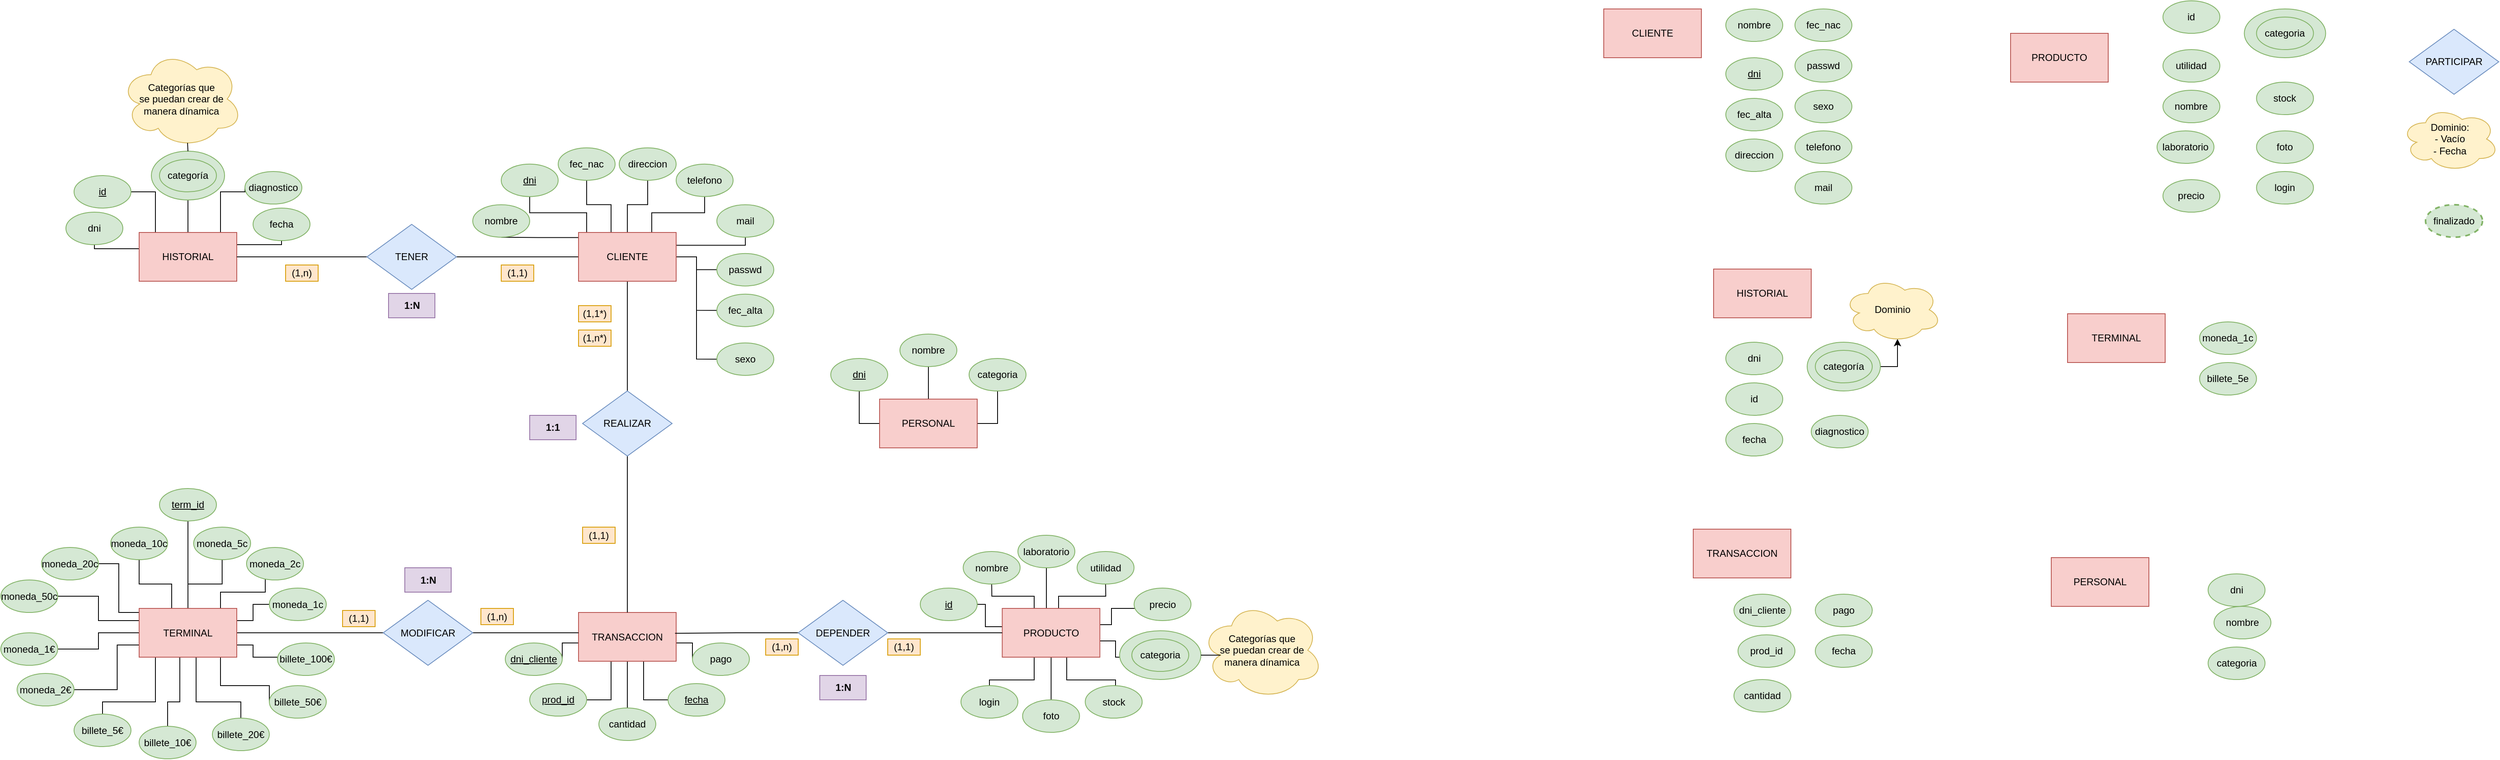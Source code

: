 <mxfile version="16.5.1" type="device"><diagram id="_nmfS0YLP6iodQvluYRf" name="Page-1"><mxGraphModel dx="2275" dy="924" grid="1" gridSize="10" guides="1" tooltips="1" connect="1" arrows="1" fold="1" page="1" pageScale="1" pageWidth="850" pageHeight="1100" math="0" shadow="0"><root><mxCell id="0"/><mxCell id="1" parent="0"/><mxCell id="LcoxHUxyNn0n7mD9Lc0X-57" value="PARTICIPAR" style="rhombus;whiteSpace=wrap;html=1;align=center;fillColor=#dae8fc;strokeColor=#6c8ebf;" parent="1" vertex="1"><mxGeometry x="2700" y="75" width="110" height="80" as="geometry"/></mxCell><mxCell id="LcoxHUxyNn0n7mD9Lc0X-87" value="categoria" style="ellipse;whiteSpace=wrap;html=1;strokeColor=#82b366;fillColor=#d5e8d4;strokeWidth=1;" parent="1" vertex="1"><mxGeometry x="2452.75" y="835" width="70" height="40" as="geometry"/></mxCell><mxCell id="LcoxHUxyNn0n7mD9Lc0X-89" value="Dominio:&lt;br&gt;- Vacío&lt;br&gt;- Fecha" style="ellipse;shape=cloud;whiteSpace=wrap;html=1;strokeWidth=1;align=center;fillColor=#fff2cc;strokeColor=#d6b656;" parent="1" vertex="1"><mxGeometry x="2690" y="170" width="120" height="80" as="geometry"/></mxCell><mxCell id="LcoxHUxyNn0n7mD9Lc0X-118" value="(1,1)" style="text;html=1;strokeColor=#d79b00;fillColor=#ffe6cc;align=center;verticalAlign=middle;whiteSpace=wrap;rounded=0;" parent="1" vertex="1"><mxGeometry x="355" y="365" width="40" height="20" as="geometry"/></mxCell><mxCell id="LcoxHUxyNn0n7mD9Lc0X-122" value="&lt;b&gt;1:1&lt;/b&gt;" style="text;html=1;strokeColor=#9673a6;fillColor=#e1d5e7;align=center;verticalAlign=middle;whiteSpace=wrap;rounded=0;" parent="1" vertex="1"><mxGeometry x="390" y="550" width="57" height="30" as="geometry"/></mxCell><mxCell id="uBHA6l6KFo6LDY_HFyXI-1" value="PERSONAL" style="rounded=0;whiteSpace=wrap;html=1;strokeColor=#b85450;fillColor=#f8cecc;" parent="1" vertex="1"><mxGeometry x="2260" y="725" width="120" height="60" as="geometry"/></mxCell><mxCell id="uBHA6l6KFo6LDY_HFyXI-2" value="finalizado" style="ellipse;whiteSpace=wrap;html=1;strokeColor=#82b366;fillColor=#d5e8d4;dashed=1;strokeWidth=2;" parent="1" vertex="1"><mxGeometry x="2720" y="290.82" width="70" height="40" as="geometry"/></mxCell><mxCell id="uBHA6l6KFo6LDY_HFyXI-3" value="PRODUCTO" style="rounded=0;whiteSpace=wrap;html=1;strokeColor=#b85450;fillColor=#f8cecc;" parent="1" vertex="1"><mxGeometry x="2210" y="80" width="120" height="60" as="geometry"/></mxCell><mxCell id="uBHA6l6KFo6LDY_HFyXI-4" value="HISTORIAL" style="rounded=0;whiteSpace=wrap;html=1;strokeColor=#b85450;fillColor=#f8cecc;" parent="1" vertex="1"><mxGeometry x="1845" y="370" width="120" height="60" as="geometry"/></mxCell><mxCell id="uBHA6l6KFo6LDY_HFyXI-5" value="CLIENTE" style="rounded=0;whiteSpace=wrap;html=1;strokeColor=#b85450;fillColor=#f8cecc;" parent="1" vertex="1"><mxGeometry x="1710" y="50" width="120" height="60" as="geometry"/></mxCell><mxCell id="uBHA6l6KFo6LDY_HFyXI-6" value="TERMINAL" style="rounded=0;whiteSpace=wrap;html=1;strokeColor=#b85450;fillColor=#f8cecc;" parent="1" vertex="1"><mxGeometry x="2280" y="425" width="120" height="60" as="geometry"/></mxCell><mxCell id="uBHA6l6KFo6LDY_HFyXI-7" value="TRANSACCION" style="rounded=0;whiteSpace=wrap;html=1;strokeColor=#b85450;fillColor=#f8cecc;" parent="1" vertex="1"><mxGeometry x="1820" y="690" width="120" height="60" as="geometry"/></mxCell><mxCell id="uBHA6l6KFo6LDY_HFyXI-8" value="nombre" style="ellipse;whiteSpace=wrap;html=1;strokeColor=#82b366;fillColor=#d5e8d4;strokeWidth=1;" parent="1" vertex="1"><mxGeometry x="1860" y="50" width="70" height="40" as="geometry"/></mxCell><mxCell id="uBHA6l6KFo6LDY_HFyXI-9" value="&lt;u&gt;dni&lt;/u&gt;" style="ellipse;whiteSpace=wrap;html=1;strokeColor=#82b366;fillColor=#d5e8d4;strokeWidth=1;" parent="1" vertex="1"><mxGeometry x="1860" y="110" width="70" height="40" as="geometry"/></mxCell><mxCell id="uBHA6l6KFo6LDY_HFyXI-10" value="fec_alta" style="ellipse;whiteSpace=wrap;html=1;strokeColor=#82b366;fillColor=#d5e8d4;strokeWidth=1;" parent="1" vertex="1"><mxGeometry x="1860" y="160" width="70" height="40" as="geometry"/></mxCell><mxCell id="uBHA6l6KFo6LDY_HFyXI-11" value="direccion" style="ellipse;whiteSpace=wrap;html=1;strokeColor=#82b366;fillColor=#d5e8d4;strokeWidth=1;" parent="1" vertex="1"><mxGeometry x="1860" y="210" width="70" height="40" as="geometry"/></mxCell><mxCell id="uBHA6l6KFo6LDY_HFyXI-12" value="fec_nac" style="ellipse;whiteSpace=wrap;html=1;strokeColor=#82b366;fillColor=#d5e8d4;strokeWidth=1;" parent="1" vertex="1"><mxGeometry x="1945" y="50" width="70" height="40" as="geometry"/></mxCell><mxCell id="uBHA6l6KFo6LDY_HFyXI-13" value="passwd" style="ellipse;whiteSpace=wrap;html=1;strokeColor=#82b366;fillColor=#d5e8d4;strokeWidth=1;" parent="1" vertex="1"><mxGeometry x="1945" y="100" width="70" height="40" as="geometry"/></mxCell><mxCell id="uBHA6l6KFo6LDY_HFyXI-14" value="sexo" style="ellipse;whiteSpace=wrap;html=1;strokeColor=#82b366;fillColor=#d5e8d4;strokeWidth=1;" parent="1" vertex="1"><mxGeometry x="1945" y="150" width="70" height="40" as="geometry"/></mxCell><mxCell id="uBHA6l6KFo6LDY_HFyXI-15" value="telefono" style="ellipse;whiteSpace=wrap;html=1;strokeColor=#82b366;fillColor=#d5e8d4;strokeWidth=1;" parent="1" vertex="1"><mxGeometry x="1945" y="200" width="70" height="40" as="geometry"/></mxCell><mxCell id="uBHA6l6KFo6LDY_HFyXI-16" value="mail" style="ellipse;whiteSpace=wrap;html=1;strokeColor=#82b366;fillColor=#d5e8d4;strokeWidth=1;" parent="1" vertex="1"><mxGeometry x="1945" y="250" width="70" height="40" as="geometry"/></mxCell><mxCell id="uBHA6l6KFo6LDY_HFyXI-17" value="id" style="ellipse;whiteSpace=wrap;html=1;strokeColor=#82b366;fillColor=#d5e8d4;strokeWidth=1;" parent="1" vertex="1"><mxGeometry x="1860" y="510" width="70" height="40" as="geometry"/></mxCell><mxCell id="uBHA6l6KFo6LDY_HFyXI-18" value="fecha" style="ellipse;whiteSpace=wrap;html=1;strokeColor=#82b366;fillColor=#d5e8d4;strokeWidth=1;" parent="1" vertex="1"><mxGeometry x="1860" y="560" width="70" height="40" as="geometry"/></mxCell><mxCell id="uBHA6l6KFo6LDY_HFyXI-19" value="dni" style="ellipse;whiteSpace=wrap;html=1;strokeColor=#82b366;fillColor=#d5e8d4;strokeWidth=1;" parent="1" vertex="1"><mxGeometry x="1860" y="460" width="70" height="40" as="geometry"/></mxCell><mxCell id="uBHA6l6KFo6LDY_HFyXI-22" style="edgeStyle=orthogonalEdgeStyle;rounded=0;orthogonalLoop=1;jettySize=auto;html=1;exitX=1;exitY=0.5;exitDx=0;exitDy=0;entryX=0.55;entryY=0.95;entryDx=0;entryDy=0;entryPerimeter=0;" parent="1" source="uBHA6l6KFo6LDY_HFyXI-20" target="uBHA6l6KFo6LDY_HFyXI-21" edge="1"><mxGeometry relative="1" as="geometry"/></mxCell><mxCell id="uBHA6l6KFo6LDY_HFyXI-20" value="categoría" style="ellipse;whiteSpace=wrap;html=1;strokeColor=#82b366;fillColor=#d5e8d4;strokeWidth=1;" parent="1" vertex="1"><mxGeometry x="1960" y="460" width="90" height="60" as="geometry"/></mxCell><mxCell id="uBHA6l6KFo6LDY_HFyXI-21" value="Dominio" style="ellipse;shape=cloud;whiteSpace=wrap;html=1;strokeWidth=1;align=center;fillColor=#fff2cc;strokeColor=#d6b656;" parent="1" vertex="1"><mxGeometry x="2005" y="380" width="120" height="80" as="geometry"/></mxCell><mxCell id="uBHA6l6KFo6LDY_HFyXI-24" value="diagnostico" style="ellipse;whiteSpace=wrap;html=1;strokeColor=#82b366;fillColor=#d5e8d4;strokeWidth=1;" parent="1" vertex="1"><mxGeometry x="1965" y="550" width="70" height="40" as="geometry"/></mxCell><mxCell id="uBHA6l6KFo6LDY_HFyXI-26" value="id" style="ellipse;whiteSpace=wrap;html=1;strokeColor=#82b366;fillColor=#d5e8d4;strokeWidth=1;" parent="1" vertex="1"><mxGeometry x="2397.25" y="40" width="70" height="40" as="geometry"/></mxCell><mxCell id="uBHA6l6KFo6LDY_HFyXI-27" value="categoria" style="ellipse;whiteSpace=wrap;html=1;strokeColor=#82b366;fillColor=#d5e8d4;strokeWidth=1;" parent="1" vertex="1"><mxGeometry x="2497.25" y="50" width="100" height="60" as="geometry"/></mxCell><mxCell id="uBHA6l6KFo6LDY_HFyXI-29" value="categoria" style="ellipse;whiteSpace=wrap;html=1;strokeColor=#82b366;fillColor=#d5e8d4;strokeWidth=1;" parent="1" vertex="1"><mxGeometry x="2512.25" y="60" width="70" height="40" as="geometry"/></mxCell><mxCell id="uBHA6l6KFo6LDY_HFyXI-30" value="categoría" style="ellipse;whiteSpace=wrap;html=1;strokeColor=#82b366;fillColor=#d5e8d4;strokeWidth=1;" parent="1" vertex="1"><mxGeometry x="1970" y="470" width="70" height="40" as="geometry"/></mxCell><mxCell id="uBHA6l6KFo6LDY_HFyXI-31" value="utilidad" style="ellipse;whiteSpace=wrap;html=1;strokeColor=#82b366;fillColor=#d5e8d4;strokeWidth=1;" parent="1" vertex="1"><mxGeometry x="2397.25" y="100" width="70" height="40" as="geometry"/></mxCell><mxCell id="uBHA6l6KFo6LDY_HFyXI-32" value="nombre" style="ellipse;whiteSpace=wrap;html=1;strokeColor=#82b366;fillColor=#d5e8d4;strokeWidth=1;" parent="1" vertex="1"><mxGeometry x="2397.25" y="150" width="70" height="40" as="geometry"/></mxCell><mxCell id="uBHA6l6KFo6LDY_HFyXI-33" value="laboratorio" style="ellipse;whiteSpace=wrap;html=1;strokeColor=#82b366;fillColor=#d5e8d4;strokeWidth=1;" parent="1" vertex="1"><mxGeometry x="2390" y="200" width="70" height="40" as="geometry"/></mxCell><mxCell id="uBHA6l6KFo6LDY_HFyXI-34" value="precio" style="ellipse;whiteSpace=wrap;html=1;strokeColor=#82b366;fillColor=#d5e8d4;strokeWidth=1;" parent="1" vertex="1"><mxGeometry x="2397.25" y="260" width="70" height="40" as="geometry"/></mxCell><mxCell id="uBHA6l6KFo6LDY_HFyXI-35" value="stock" style="ellipse;whiteSpace=wrap;html=1;strokeColor=#82b366;fillColor=#d5e8d4;strokeWidth=1;" parent="1" vertex="1"><mxGeometry x="2512.25" y="140" width="70" height="40" as="geometry"/></mxCell><mxCell id="uBHA6l6KFo6LDY_HFyXI-36" value="foto" style="ellipse;whiteSpace=wrap;html=1;strokeColor=#82b366;fillColor=#d5e8d4;strokeWidth=1;" parent="1" vertex="1"><mxGeometry x="2512.25" y="200" width="70" height="40" as="geometry"/></mxCell><mxCell id="uBHA6l6KFo6LDY_HFyXI-37" value="login" style="ellipse;whiteSpace=wrap;html=1;strokeColor=#82b366;fillColor=#d5e8d4;strokeWidth=1;" parent="1" vertex="1"><mxGeometry x="2512.25" y="250" width="70" height="40" as="geometry"/></mxCell><mxCell id="uBHA6l6KFo6LDY_HFyXI-38" value="moneda_1c" style="ellipse;whiteSpace=wrap;html=1;strokeColor=#82b366;fillColor=#d5e8d4;strokeWidth=1;" parent="1" vertex="1"><mxGeometry x="2442.25" y="435" width="70" height="40" as="geometry"/></mxCell><mxCell id="uBHA6l6KFo6LDY_HFyXI-39" value="billete_5e" style="ellipse;whiteSpace=wrap;html=1;strokeColor=#82b366;fillColor=#d5e8d4;strokeWidth=1;" parent="1" vertex="1"><mxGeometry x="2442.25" y="485" width="70" height="40" as="geometry"/></mxCell><mxCell id="uBHA6l6KFo6LDY_HFyXI-40" value="dni_cliente" style="ellipse;whiteSpace=wrap;html=1;strokeColor=#82b366;fillColor=#d5e8d4;strokeWidth=1;" parent="1" vertex="1"><mxGeometry x="1870" y="770" width="70" height="40" as="geometry"/></mxCell><mxCell id="uBHA6l6KFo6LDY_HFyXI-41" value="prod_id" style="ellipse;whiteSpace=wrap;html=1;strokeColor=#82b366;fillColor=#d5e8d4;strokeWidth=1;" parent="1" vertex="1"><mxGeometry x="1875" y="820" width="70" height="40" as="geometry"/></mxCell><mxCell id="uBHA6l6KFo6LDY_HFyXI-42" value="cantidad" style="ellipse;whiteSpace=wrap;html=1;strokeColor=#82b366;fillColor=#d5e8d4;strokeWidth=1;" parent="1" vertex="1"><mxGeometry x="1870" y="875" width="70" height="40" as="geometry"/></mxCell><mxCell id="uBHA6l6KFo6LDY_HFyXI-43" value="fecha" style="ellipse;whiteSpace=wrap;html=1;strokeColor=#82b366;fillColor=#d5e8d4;strokeWidth=1;" parent="1" vertex="1"><mxGeometry x="1970" y="820" width="70" height="40" as="geometry"/></mxCell><mxCell id="uBHA6l6KFo6LDY_HFyXI-44" value="pago" style="ellipse;whiteSpace=wrap;html=1;strokeColor=#82b366;fillColor=#d5e8d4;strokeWidth=1;" parent="1" vertex="1"><mxGeometry x="1970" y="770" width="70" height="40" as="geometry"/></mxCell><mxCell id="uBHA6l6KFo6LDY_HFyXI-45" value="dni" style="ellipse;whiteSpace=wrap;html=1;strokeColor=#82b366;fillColor=#d5e8d4;strokeWidth=1;" parent="1" vertex="1"><mxGeometry x="2452.75" y="745" width="70" height="40" as="geometry"/></mxCell><mxCell id="uBHA6l6KFo6LDY_HFyXI-46" value="nombre" style="ellipse;whiteSpace=wrap;html=1;strokeColor=#82b366;fillColor=#d5e8d4;strokeWidth=1;" parent="1" vertex="1"><mxGeometry x="2460" y="785" width="70" height="40" as="geometry"/></mxCell><mxCell id="wAkihGpgoeKmClYwqST1-2" style="rounded=0;orthogonalLoop=1;jettySize=auto;html=1;endArrow=none;endFill=0;edgeStyle=orthogonalEdgeStyle;" parent="1" source="uBHA6l6KFo6LDY_HFyXI-47" target="X_zb0j94P1CkKphK0hOn-11" edge="1"><mxGeometry relative="1" as="geometry"><Array as="points"><mxPoint x="510" y="290.82"/><mxPoint x="535" y="290.82"/></Array></mxGeometry></mxCell><mxCell id="wAkihGpgoeKmClYwqST1-3" style="edgeStyle=orthogonalEdgeStyle;rounded=0;orthogonalLoop=1;jettySize=auto;html=1;endArrow=none;endFill=0;exitX=0.75;exitY=0;exitDx=0;exitDy=0;exitPerimeter=0;entryX=0.5;entryY=1;entryDx=0;entryDy=0;" parent="1" source="uBHA6l6KFo6LDY_HFyXI-47" target="X_zb0j94P1CkKphK0hOn-15" edge="1"><mxGeometry relative="1" as="geometry"><Array as="points"><mxPoint x="540" y="300.82"/><mxPoint x="605" y="300.82"/></Array><mxPoint x="590" y="320.82" as="targetPoint"/></mxGeometry></mxCell><mxCell id="wAkihGpgoeKmClYwqST1-4" style="edgeStyle=orthogonalEdgeStyle;rounded=0;orthogonalLoop=1;jettySize=auto;html=1;entryX=0.5;entryY=1;entryDx=0;entryDy=0;endArrow=none;endFill=0;" parent="1" source="uBHA6l6KFo6LDY_HFyXI-47" target="X_zb0j94P1CkKphK0hOn-12" edge="1"><mxGeometry relative="1" as="geometry"><Array as="points"><mxPoint x="490" y="290.82"/><mxPoint x="460" y="290.82"/></Array></mxGeometry></mxCell><mxCell id="wAkihGpgoeKmClYwqST1-5" style="edgeStyle=orthogonalEdgeStyle;rounded=0;orthogonalLoop=1;jettySize=auto;html=1;entryX=0.5;entryY=1;entryDx=0;entryDy=0;endArrow=none;endFill=0;" parent="1" source="uBHA6l6KFo6LDY_HFyXI-47" target="X_zb0j94P1CkKphK0hOn-9" edge="1"><mxGeometry relative="1" as="geometry"><Array as="points"><mxPoint x="460" y="300.82"/><mxPoint x="390" y="300.82"/></Array></mxGeometry></mxCell><mxCell id="wAkihGpgoeKmClYwqST1-6" style="edgeStyle=orthogonalEdgeStyle;rounded=0;orthogonalLoop=1;jettySize=auto;html=1;entryX=0.5;entryY=1;entryDx=0;entryDy=0;endArrow=none;endFill=0;entryPerimeter=0;" parent="1" source="uBHA6l6KFo6LDY_HFyXI-47" target="X_zb0j94P1CkKphK0hOn-8" edge="1"><mxGeometry relative="1" as="geometry"><Array as="points"><mxPoint x="400" y="331.3"/><mxPoint x="400" y="331.3"/></Array></mxGeometry></mxCell><mxCell id="m59o9sAlh9KqgDUtGfZn-1" style="edgeStyle=orthogonalEdgeStyle;rounded=0;orthogonalLoop=1;jettySize=auto;html=1;entryX=0.5;entryY=1;entryDx=0;entryDy=0;endArrow=none;endFill=0;" parent="1" source="uBHA6l6KFo6LDY_HFyXI-47" target="X_zb0j94P1CkKphK0hOn-16" edge="1"><mxGeometry relative="1" as="geometry"><Array as="points"><mxPoint x="655" y="340.82"/></Array></mxGeometry></mxCell><mxCell id="m59o9sAlh9KqgDUtGfZn-2" style="edgeStyle=orthogonalEdgeStyle;rounded=0;orthogonalLoop=1;jettySize=auto;html=1;endArrow=none;endFill=0;" parent="1" source="uBHA6l6KFo6LDY_HFyXI-47" target="X_zb0j94P1CkKphK0hOn-13" edge="1"><mxGeometry relative="1" as="geometry"/></mxCell><mxCell id="m59o9sAlh9KqgDUtGfZn-4" style="edgeStyle=orthogonalEdgeStyle;rounded=0;orthogonalLoop=1;jettySize=auto;html=1;entryX=0;entryY=0.5;entryDx=0;entryDy=0;endArrow=none;endFill=0;" parent="1" source="uBHA6l6KFo6LDY_HFyXI-47" target="X_zb0j94P1CkKphK0hOn-10" edge="1"><mxGeometry relative="1" as="geometry"/></mxCell><mxCell id="m59o9sAlh9KqgDUtGfZn-5" style="edgeStyle=orthogonalEdgeStyle;rounded=0;orthogonalLoop=1;jettySize=auto;html=1;entryX=0;entryY=0.5;entryDx=0;entryDy=0;endArrow=none;endFill=0;" parent="1" source="uBHA6l6KFo6LDY_HFyXI-47" target="X_zb0j94P1CkKphK0hOn-14" edge="1"><mxGeometry relative="1" as="geometry"/></mxCell><mxCell id="m59o9sAlh9KqgDUtGfZn-92" style="edgeStyle=orthogonalEdgeStyle;rounded=0;orthogonalLoop=1;jettySize=auto;html=1;entryX=1;entryY=0.5;entryDx=0;entryDy=0;endArrow=none;endFill=0;" parent="1" source="uBHA6l6KFo6LDY_HFyXI-47" target="uBHA6l6KFo6LDY_HFyXI-54" edge="1"><mxGeometry relative="1" as="geometry"/></mxCell><mxCell id="m59o9sAlh9KqgDUtGfZn-93" style="edgeStyle=orthogonalEdgeStyle;rounded=0;orthogonalLoop=1;jettySize=auto;html=1;entryX=0.5;entryY=0;entryDx=0;entryDy=0;endArrow=none;endFill=0;" parent="1" source="uBHA6l6KFo6LDY_HFyXI-47" target="uBHA6l6KFo6LDY_HFyXI-55" edge="1"><mxGeometry relative="1" as="geometry"/></mxCell><mxCell id="uBHA6l6KFo6LDY_HFyXI-47" value="CLIENTE" style="rounded=0;whiteSpace=wrap;html=1;strokeColor=#b85450;fillColor=#f8cecc;" parent="1" vertex="1"><mxGeometry x="450" y="325" width="120" height="60" as="geometry"/></mxCell><mxCell id="m59o9sAlh9KqgDUtGfZn-38" style="edgeStyle=orthogonalEdgeStyle;rounded=0;orthogonalLoop=1;jettySize=auto;html=1;endArrow=none;endFill=0;" parent="1" source="uBHA6l6KFo6LDY_HFyXI-48" target="m59o9sAlh9KqgDUtGfZn-19" edge="1"><mxGeometry relative="1" as="geometry"><Array as="points"><mxPoint x="950" y="810"/></Array></mxGeometry></mxCell><mxCell id="m59o9sAlh9KqgDUtGfZn-39" style="edgeStyle=orthogonalEdgeStyle;rounded=0;orthogonalLoop=1;jettySize=auto;html=1;endArrow=none;endFill=0;" parent="1" source="uBHA6l6KFo6LDY_HFyXI-48" target="m59o9sAlh9KqgDUtGfZn-23" edge="1"><mxGeometry relative="1" as="geometry"><Array as="points"><mxPoint x="1010" y="772.5"/><mxPoint x="958" y="772.5"/></Array></mxGeometry></mxCell><mxCell id="m59o9sAlh9KqgDUtGfZn-40" style="edgeStyle=orthogonalEdgeStyle;rounded=0;orthogonalLoop=1;jettySize=auto;html=1;endArrow=none;endFill=0;" parent="1" source="uBHA6l6KFo6LDY_HFyXI-48" target="m59o9sAlh9KqgDUtGfZn-24" edge="1"><mxGeometry relative="1" as="geometry"><Array as="points"><mxPoint x="1025" y="747.5"/><mxPoint x="1025" y="747.5"/></Array></mxGeometry></mxCell><mxCell id="m59o9sAlh9KqgDUtGfZn-41" style="edgeStyle=orthogonalEdgeStyle;rounded=0;orthogonalLoop=1;jettySize=auto;html=1;endArrow=none;endFill=0;" parent="1" source="uBHA6l6KFo6LDY_HFyXI-48" target="m59o9sAlh9KqgDUtGfZn-22" edge="1"><mxGeometry relative="1" as="geometry"><Array as="points"><mxPoint x="1040" y="772.5"/><mxPoint x="1098" y="772.5"/></Array></mxGeometry></mxCell><mxCell id="m59o9sAlh9KqgDUtGfZn-42" style="edgeStyle=orthogonalEdgeStyle;rounded=0;orthogonalLoop=1;jettySize=auto;html=1;endArrow=none;endFill=0;" parent="1" source="uBHA6l6KFo6LDY_HFyXI-48" target="m59o9sAlh9KqgDUtGfZn-25" edge="1"><mxGeometry relative="1" as="geometry"><Array as="points"><mxPoint x="1105" y="807.5"/><mxPoint x="1105" y="787.5"/></Array></mxGeometry></mxCell><mxCell id="m59o9sAlh9KqgDUtGfZn-43" style="edgeStyle=orthogonalEdgeStyle;rounded=0;orthogonalLoop=1;jettySize=auto;html=1;endArrow=none;endFill=0;exitX=1;exitY=0.5;exitDx=0;exitDy=0;exitPerimeter=0;" parent="1" source="uBHA6l6KFo6LDY_HFyXI-48" edge="1"><mxGeometry relative="1" as="geometry"><mxPoint x="1120" y="847.5" as="targetPoint"/><Array as="points"><mxPoint x="1085" y="827.5"/><mxPoint x="1110" y="827.5"/><mxPoint x="1110" y="847.5"/></Array></mxGeometry></mxCell><mxCell id="m59o9sAlh9KqgDUtGfZn-44" style="edgeStyle=orthogonalEdgeStyle;rounded=0;orthogonalLoop=1;jettySize=auto;html=1;entryX=0.5;entryY=0;entryDx=0;entryDy=0;endArrow=none;endFill=0;" parent="1" source="uBHA6l6KFo6LDY_HFyXI-48" target="m59o9sAlh9KqgDUtGfZn-26" edge="1"><mxGeometry relative="1" as="geometry"><Array as="points"><mxPoint x="1050" y="875.5"/><mxPoint x="1110" y="875.5"/></Array></mxGeometry></mxCell><mxCell id="m59o9sAlh9KqgDUtGfZn-45" style="edgeStyle=orthogonalEdgeStyle;rounded=0;orthogonalLoop=1;jettySize=auto;html=1;entryX=0.5;entryY=0;entryDx=0;entryDy=0;endArrow=none;endFill=0;" parent="1" source="uBHA6l6KFo6LDY_HFyXI-48" target="m59o9sAlh9KqgDUtGfZn-27" edge="1"><mxGeometry relative="1" as="geometry"><Array as="points"><mxPoint x="1030" y="917.5"/></Array></mxGeometry></mxCell><mxCell id="m59o9sAlh9KqgDUtGfZn-46" style="edgeStyle=orthogonalEdgeStyle;rounded=0;orthogonalLoop=1;jettySize=auto;html=1;entryX=0.5;entryY=0;entryDx=0;entryDy=0;endArrow=none;endFill=0;" parent="1" source="uBHA6l6KFo6LDY_HFyXI-48" target="m59o9sAlh9KqgDUtGfZn-28" edge="1"><mxGeometry relative="1" as="geometry"><Array as="points"><mxPoint x="1010" y="875.5"/><mxPoint x="955" y="875.5"/></Array></mxGeometry></mxCell><mxCell id="uBHA6l6KFo6LDY_HFyXI-48" value="PRODUCTO" style="rounded=0;whiteSpace=wrap;html=1;strokeColor=#b85450;fillColor=#f8cecc;" parent="1" vertex="1"><mxGeometry x="970.75" y="787.5" width="120" height="60" as="geometry"/></mxCell><mxCell id="uBHA6l6KFo6LDY_HFyXI-63" style="edgeStyle=none;rounded=0;orthogonalLoop=1;jettySize=auto;html=1;exitX=1;exitY=0.5;exitDx=0;exitDy=0;entryX=0;entryY=0.5;entryDx=0;entryDy=0;endArrow=none;endFill=0;" parent="1" source="uBHA6l6KFo6LDY_HFyXI-49" target="uBHA6l6KFo6LDY_HFyXI-61" edge="1"><mxGeometry relative="1" as="geometry"/></mxCell><mxCell id="m59o9sAlh9KqgDUtGfZn-73" style="edgeStyle=orthogonalEdgeStyle;rounded=0;orthogonalLoop=1;jettySize=auto;html=1;entryX=0;entryY=0.5;entryDx=0;entryDy=0;endArrow=none;endFill=0;" parent="1" source="uBHA6l6KFo6LDY_HFyXI-49" target="m59o9sAlh9KqgDUtGfZn-60" edge="1"><mxGeometry relative="1" as="geometry"><Array as="points"><mxPoint x="50" y="802.5"/><mxPoint x="50" y="782.5"/></Array></mxGeometry></mxCell><mxCell id="m59o9sAlh9KqgDUtGfZn-74" style="edgeStyle=orthogonalEdgeStyle;rounded=0;orthogonalLoop=1;jettySize=auto;html=1;endArrow=none;endFill=0;" parent="1" source="uBHA6l6KFo6LDY_HFyXI-49" target="m59o9sAlh9KqgDUtGfZn-62" edge="1"><mxGeometry relative="1" as="geometry"><Array as="points"><mxPoint x="10" y="767.5"/><mxPoint x="65" y="767.5"/></Array></mxGeometry></mxCell><mxCell id="m59o9sAlh9KqgDUtGfZn-75" style="edgeStyle=orthogonalEdgeStyle;rounded=0;orthogonalLoop=1;jettySize=auto;html=1;endArrow=none;endFill=0;" parent="1" source="uBHA6l6KFo6LDY_HFyXI-49" target="m59o9sAlh9KqgDUtGfZn-63" edge="1"><mxGeometry relative="1" as="geometry"/></mxCell><mxCell id="m59o9sAlh9KqgDUtGfZn-77" style="edgeStyle=orthogonalEdgeStyle;rounded=0;orthogonalLoop=1;jettySize=auto;html=1;entryX=1;entryY=0.5;entryDx=0;entryDy=0;endArrow=none;endFill=0;" parent="1" source="uBHA6l6KFo6LDY_HFyXI-49" target="m59o9sAlh9KqgDUtGfZn-65" edge="1"><mxGeometry relative="1" as="geometry"><Array as="points"><mxPoint x="-115" y="792.5"/><mxPoint x="-115" y="732.5"/></Array></mxGeometry></mxCell><mxCell id="m59o9sAlh9KqgDUtGfZn-78" style="edgeStyle=orthogonalEdgeStyle;rounded=0;orthogonalLoop=1;jettySize=auto;html=1;endArrow=none;endFill=0;" parent="1" edge="1"><mxGeometry relative="1" as="geometry"><mxPoint x="-90" y="812.5" as="sourcePoint"/><mxPoint x="-190" y="772.5" as="targetPoint"/><Array as="points"><mxPoint x="-90" y="802.5"/><mxPoint x="-140" y="802.5"/><mxPoint x="-140" y="772.5"/></Array></mxGeometry></mxCell><mxCell id="m59o9sAlh9KqgDUtGfZn-79" style="edgeStyle=orthogonalEdgeStyle;rounded=0;orthogonalLoop=1;jettySize=auto;html=1;entryX=1;entryY=0.5;entryDx=0;entryDy=0;endArrow=none;endFill=0;" parent="1" source="uBHA6l6KFo6LDY_HFyXI-49" target="m59o9sAlh9KqgDUtGfZn-67" edge="1"><mxGeometry relative="1" as="geometry"/></mxCell><mxCell id="m59o9sAlh9KqgDUtGfZn-82" style="edgeStyle=orthogonalEdgeStyle;rounded=0;orthogonalLoop=1;jettySize=auto;html=1;entryX=1;entryY=0.5;entryDx=0;entryDy=0;endArrow=none;endFill=0;" parent="1" source="uBHA6l6KFo6LDY_HFyXI-49" target="m59o9sAlh9KqgDUtGfZn-68" edge="1"><mxGeometry relative="1" as="geometry"><Array as="points"><mxPoint x="-117" y="832.5"/><mxPoint x="-117" y="887.5"/></Array></mxGeometry></mxCell><mxCell id="m59o9sAlh9KqgDUtGfZn-84" style="edgeStyle=orthogonalEdgeStyle;rounded=0;orthogonalLoop=1;jettySize=auto;html=1;entryX=0.5;entryY=1;entryDx=0;entryDy=0;endArrow=none;endFill=0;" parent="1" source="uBHA6l6KFo6LDY_HFyXI-49" target="m59o9sAlh9KqgDUtGfZn-64" edge="1"><mxGeometry relative="1" as="geometry"><Array as="points"><mxPoint x="-50" y="757.5"/><mxPoint x="-90" y="757.5"/></Array></mxGeometry></mxCell><mxCell id="m59o9sAlh9KqgDUtGfZn-85" style="edgeStyle=orthogonalEdgeStyle;rounded=0;orthogonalLoop=1;jettySize=auto;html=1;endArrow=none;endFill=0;entryX=0.5;entryY=0.125;entryDx=0;entryDy=0;entryPerimeter=0;" parent="1" source="uBHA6l6KFo6LDY_HFyXI-49" target="m59o9sAlh9KqgDUtGfZn-61" edge="1"><mxGeometry relative="1" as="geometry"><Array as="points"><mxPoint x="-70" y="902.5"/><mxPoint x="-135" y="902.5"/></Array></mxGeometry></mxCell><mxCell id="m59o9sAlh9KqgDUtGfZn-86" style="edgeStyle=orthogonalEdgeStyle;rounded=0;orthogonalLoop=1;jettySize=auto;html=1;entryX=0.5;entryY=0;entryDx=0;entryDy=0;endArrow=none;endFill=0;" parent="1" source="uBHA6l6KFo6LDY_HFyXI-49" target="m59o9sAlh9KqgDUtGfZn-69" edge="1"><mxGeometry relative="1" as="geometry"><Array as="points"><mxPoint x="-40" y="902.5"/><mxPoint x="-55" y="902.5"/></Array></mxGeometry></mxCell><mxCell id="m59o9sAlh9KqgDUtGfZn-87" style="edgeStyle=orthogonalEdgeStyle;rounded=0;orthogonalLoop=1;jettySize=auto;html=1;entryX=0;entryY=0.5;entryDx=0;entryDy=0;endArrow=none;endFill=0;" parent="1" source="uBHA6l6KFo6LDY_HFyXI-49" target="m59o9sAlh9KqgDUtGfZn-72" edge="1"><mxGeometry relative="1" as="geometry"><Array as="points"><mxPoint x="50" y="832.5"/><mxPoint x="50" y="847.5"/></Array></mxGeometry></mxCell><mxCell id="m59o9sAlh9KqgDUtGfZn-88" style="edgeStyle=orthogonalEdgeStyle;rounded=0;orthogonalLoop=1;jettySize=auto;html=1;entryX=0;entryY=0.5;entryDx=0;entryDy=0;endArrow=none;endFill=0;exitX=0.833;exitY=0.917;exitDx=0;exitDy=0;exitPerimeter=0;" parent="1" source="uBHA6l6KFo6LDY_HFyXI-49" target="m59o9sAlh9KqgDUtGfZn-71" edge="1"><mxGeometry relative="1" as="geometry"><Array as="points"><mxPoint x="10" y="882.5"/><mxPoint x="70" y="882.5"/></Array></mxGeometry></mxCell><mxCell id="m59o9sAlh9KqgDUtGfZn-89" style="edgeStyle=orthogonalEdgeStyle;rounded=0;orthogonalLoop=1;jettySize=auto;html=1;endArrow=none;endFill=0;" parent="1" source="uBHA6l6KFo6LDY_HFyXI-49" target="m59o9sAlh9KqgDUtGfZn-70" edge="1"><mxGeometry relative="1" as="geometry"><Array as="points"><mxPoint x="-20" y="902.5"/><mxPoint x="35" y="902.5"/></Array></mxGeometry></mxCell><mxCell id="Pup7kQnFoLrKhwsQCTSA-2" style="edgeStyle=orthogonalEdgeStyle;rounded=0;orthogonalLoop=1;jettySize=auto;html=1;exitX=0.5;exitY=0;exitDx=0;exitDy=0;entryX=0.5;entryY=1;entryDx=0;entryDy=0;endArrow=none;endFill=0;" edge="1" parent="1" source="uBHA6l6KFo6LDY_HFyXI-49" target="Pup7kQnFoLrKhwsQCTSA-1"><mxGeometry relative="1" as="geometry"/></mxCell><mxCell id="uBHA6l6KFo6LDY_HFyXI-49" value="TERMINAL" style="rounded=0;whiteSpace=wrap;html=1;strokeColor=#b85450;fillColor=#f8cecc;" parent="1" vertex="1"><mxGeometry x="-90" y="787.5" width="120" height="60" as="geometry"/></mxCell><mxCell id="m59o9sAlh9KqgDUtGfZn-13" style="edgeStyle=orthogonalEdgeStyle;rounded=0;orthogonalLoop=1;jettySize=auto;html=1;endArrow=none;endFill=0;" parent="1" source="uBHA6l6KFo6LDY_HFyXI-50" target="m59o9sAlh9KqgDUtGfZn-12" edge="1"><mxGeometry relative="1" as="geometry"/></mxCell><mxCell id="m59o9sAlh9KqgDUtGfZn-14" style="edgeStyle=orthogonalEdgeStyle;rounded=0;orthogonalLoop=1;jettySize=auto;html=1;endArrow=none;endFill=0;" parent="1" source="uBHA6l6KFo6LDY_HFyXI-50" target="m59o9sAlh9KqgDUtGfZn-7" edge="1"><mxGeometry relative="1" as="geometry"><Array as="points"><mxPoint x="40" y="340"/><mxPoint x="40" y="340"/></Array></mxGeometry></mxCell><mxCell id="m59o9sAlh9KqgDUtGfZn-15" style="edgeStyle=orthogonalEdgeStyle;rounded=0;orthogonalLoop=1;jettySize=auto;html=1;entryX=0;entryY=0.5;entryDx=0;entryDy=0;endArrow=none;endFill=0;" parent="1" source="uBHA6l6KFo6LDY_HFyXI-50" target="m59o9sAlh9KqgDUtGfZn-11" edge="1"><mxGeometry relative="1" as="geometry"><Array as="points"><mxPoint x="10" y="275"/></Array></mxGeometry></mxCell><mxCell id="m59o9sAlh9KqgDUtGfZn-16" style="edgeStyle=orthogonalEdgeStyle;rounded=0;orthogonalLoop=1;jettySize=auto;html=1;entryX=1;entryY=0.5;entryDx=0;entryDy=0;endArrow=none;endFill=0;" parent="1" source="uBHA6l6KFo6LDY_HFyXI-50" target="m59o9sAlh9KqgDUtGfZn-6" edge="1"><mxGeometry relative="1" as="geometry"><Array as="points"><mxPoint x="-70" y="275"/></Array></mxGeometry></mxCell><mxCell id="m59o9sAlh9KqgDUtGfZn-17" style="edgeStyle=orthogonalEdgeStyle;rounded=0;orthogonalLoop=1;jettySize=auto;html=1;entryX=0.5;entryY=1;entryDx=0;entryDy=0;endArrow=none;endFill=0;" parent="1" source="uBHA6l6KFo6LDY_HFyXI-50" target="m59o9sAlh9KqgDUtGfZn-8" edge="1"><mxGeometry relative="1" as="geometry"><Array as="points"><mxPoint x="-145" y="345"/></Array></mxGeometry></mxCell><mxCell id="uBHA6l6KFo6LDY_HFyXI-50" value="HISTORIAL" style="rounded=0;whiteSpace=wrap;html=1;strokeColor=#b85450;fillColor=#f8cecc;" parent="1" vertex="1"><mxGeometry x="-90" y="325" width="120" height="60" as="geometry"/></mxCell><mxCell id="m59o9sAlh9KqgDUtGfZn-55" style="edgeStyle=orthogonalEdgeStyle;rounded=0;orthogonalLoop=1;jettySize=auto;html=1;entryX=0.5;entryY=0;entryDx=0;entryDy=0;endArrow=none;endFill=0;" parent="1" source="uBHA6l6KFo6LDY_HFyXI-51" target="m59o9sAlh9KqgDUtGfZn-52" edge="1"><mxGeometry relative="1" as="geometry"/></mxCell><mxCell id="m59o9sAlh9KqgDUtGfZn-56" style="edgeStyle=orthogonalEdgeStyle;rounded=0;orthogonalLoop=1;jettySize=auto;html=1;entryX=0;entryY=0.5;entryDx=0;entryDy=0;endArrow=none;endFill=0;" parent="1" source="uBHA6l6KFo6LDY_HFyXI-51" target="m59o9sAlh9KqgDUtGfZn-53" edge="1"><mxGeometry relative="1" as="geometry"><Array as="points"><mxPoint x="530" y="900"/></Array></mxGeometry></mxCell><mxCell id="m59o9sAlh9KqgDUtGfZn-57" style="edgeStyle=orthogonalEdgeStyle;rounded=0;orthogonalLoop=1;jettySize=auto;html=1;entryX=1;entryY=0.5;entryDx=0;entryDy=0;endArrow=none;endFill=0;" parent="1" source="uBHA6l6KFo6LDY_HFyXI-51" target="m59o9sAlh9KqgDUtGfZn-51" edge="1"><mxGeometry relative="1" as="geometry"><Array as="points"><mxPoint x="490" y="900"/></Array></mxGeometry></mxCell><mxCell id="m59o9sAlh9KqgDUtGfZn-58" style="edgeStyle=orthogonalEdgeStyle;rounded=0;orthogonalLoop=1;jettySize=auto;html=1;entryX=1;entryY=0.5;entryDx=0;entryDy=0;endArrow=none;endFill=0;" parent="1" source="uBHA6l6KFo6LDY_HFyXI-51" target="m59o9sAlh9KqgDUtGfZn-50" edge="1"><mxGeometry relative="1" as="geometry"><Array as="points"><mxPoint x="430" y="830"/></Array></mxGeometry></mxCell><mxCell id="m59o9sAlh9KqgDUtGfZn-59" style="edgeStyle=orthogonalEdgeStyle;rounded=0;orthogonalLoop=1;jettySize=auto;html=1;entryX=0;entryY=0.5;entryDx=0;entryDy=0;endArrow=none;endFill=0;" parent="1" source="uBHA6l6KFo6LDY_HFyXI-51" target="m59o9sAlh9KqgDUtGfZn-54" edge="1"><mxGeometry relative="1" as="geometry"><Array as="points"><mxPoint x="590" y="830"/></Array></mxGeometry></mxCell><mxCell id="uBHA6l6KFo6LDY_HFyXI-51" value="TRANSACCION" style="rounded=0;whiteSpace=wrap;html=1;strokeColor=#b85450;fillColor=#f8cecc;" parent="1" vertex="1"><mxGeometry x="450" y="792.5" width="120" height="60" as="geometry"/></mxCell><mxCell id="m59o9sAlh9KqgDUtGfZn-115" style="edgeStyle=orthogonalEdgeStyle;rounded=0;orthogonalLoop=1;jettySize=auto;html=1;entryX=0.5;entryY=1;entryDx=0;entryDy=0;endArrow=none;endFill=0;" parent="1" source="uBHA6l6KFo6LDY_HFyXI-52" target="m59o9sAlh9KqgDUtGfZn-114" edge="1"><mxGeometry relative="1" as="geometry"/></mxCell><mxCell id="m59o9sAlh9KqgDUtGfZn-116" style="edgeStyle=orthogonalEdgeStyle;rounded=0;orthogonalLoop=1;jettySize=auto;html=1;entryX=0.5;entryY=1;entryDx=0;entryDy=0;endArrow=none;endFill=0;" parent="1" source="uBHA6l6KFo6LDY_HFyXI-52" target="m59o9sAlh9KqgDUtGfZn-112" edge="1"><mxGeometry relative="1" as="geometry"><Array as="points"><mxPoint x="965" y="560"/></Array></mxGeometry></mxCell><mxCell id="m59o9sAlh9KqgDUtGfZn-117" style="edgeStyle=orthogonalEdgeStyle;rounded=0;orthogonalLoop=1;jettySize=auto;html=1;entryX=0.5;entryY=1;entryDx=0;entryDy=0;endArrow=none;endFill=0;" parent="1" source="uBHA6l6KFo6LDY_HFyXI-52" target="m59o9sAlh9KqgDUtGfZn-113" edge="1"><mxGeometry relative="1" as="geometry"><Array as="points"><mxPoint x="795" y="560"/></Array></mxGeometry></mxCell><mxCell id="uBHA6l6KFo6LDY_HFyXI-52" value="PERSONAL" style="rounded=0;whiteSpace=wrap;html=1;strokeColor=#b85450;fillColor=#f8cecc;" parent="1" vertex="1"><mxGeometry x="820" y="530" width="120" height="60" as="geometry"/></mxCell><mxCell id="m59o9sAlh9KqgDUtGfZn-90" style="edgeStyle=orthogonalEdgeStyle;rounded=0;orthogonalLoop=1;jettySize=auto;html=1;entryX=1;entryY=0.5;entryDx=0;entryDy=0;endArrow=none;endFill=0;" parent="1" source="uBHA6l6KFo6LDY_HFyXI-54" target="uBHA6l6KFo6LDY_HFyXI-50" edge="1"><mxGeometry relative="1" as="geometry"/></mxCell><mxCell id="uBHA6l6KFo6LDY_HFyXI-54" value="TENER" style="rhombus;whiteSpace=wrap;html=1;align=center;fillColor=#dae8fc;strokeColor=#6c8ebf;" parent="1" vertex="1"><mxGeometry x="190" y="315" width="110" height="80" as="geometry"/></mxCell><mxCell id="m59o9sAlh9KqgDUtGfZn-94" style="edgeStyle=orthogonalEdgeStyle;rounded=0;orthogonalLoop=1;jettySize=auto;html=1;entryX=0.5;entryY=0;entryDx=0;entryDy=0;endArrow=none;endFill=0;" parent="1" source="uBHA6l6KFo6LDY_HFyXI-55" target="uBHA6l6KFo6LDY_HFyXI-51" edge="1"><mxGeometry relative="1" as="geometry"/></mxCell><mxCell id="uBHA6l6KFo6LDY_HFyXI-55" value="REALIZAR" style="rhombus;whiteSpace=wrap;html=1;align=center;fillColor=#dae8fc;strokeColor=#6c8ebf;" parent="1" vertex="1"><mxGeometry x="455" y="520" width="110" height="80" as="geometry"/></mxCell><mxCell id="m59o9sAlh9KqgDUtGfZn-97" style="edgeStyle=orthogonalEdgeStyle;rounded=0;orthogonalLoop=1;jettySize=auto;html=1;entryX=0;entryY=0.417;entryDx=0;entryDy=0;entryPerimeter=0;endArrow=none;endFill=0;" parent="1" source="uBHA6l6KFo6LDY_HFyXI-61" target="uBHA6l6KFo6LDY_HFyXI-51" edge="1"><mxGeometry relative="1" as="geometry"/></mxCell><mxCell id="uBHA6l6KFo6LDY_HFyXI-61" value="MODIFICAR" style="rhombus;whiteSpace=wrap;html=1;align=center;fillColor=#dae8fc;strokeColor=#6c8ebf;" parent="1" vertex="1"><mxGeometry x="210" y="777.5" width="110" height="80" as="geometry"/></mxCell><mxCell id="m59o9sAlh9KqgDUtGfZn-96" style="edgeStyle=orthogonalEdgeStyle;rounded=0;orthogonalLoop=1;jettySize=auto;html=1;entryX=0.989;entryY=0.428;entryDx=0;entryDy=0;entryPerimeter=0;endArrow=none;endFill=0;" parent="1" source="uBHA6l6KFo6LDY_HFyXI-74" target="uBHA6l6KFo6LDY_HFyXI-51" edge="1"><mxGeometry relative="1" as="geometry"/></mxCell><mxCell id="m59o9sAlh9KqgDUtGfZn-99" style="edgeStyle=orthogonalEdgeStyle;rounded=0;orthogonalLoop=1;jettySize=auto;html=1;endArrow=none;endFill=0;" parent="1" source="uBHA6l6KFo6LDY_HFyXI-74" target="uBHA6l6KFo6LDY_HFyXI-48" edge="1"><mxGeometry relative="1" as="geometry"><Array as="points"><mxPoint x="960" y="818"/><mxPoint x="960" y="818"/></Array></mxGeometry></mxCell><mxCell id="uBHA6l6KFo6LDY_HFyXI-74" value="DEPENDER" style="rhombus;whiteSpace=wrap;html=1;align=center;fillColor=#dae8fc;strokeColor=#6c8ebf;" parent="1" vertex="1"><mxGeometry x="720" y="777.5" width="110" height="80" as="geometry"/></mxCell><mxCell id="X_zb0j94P1CkKphK0hOn-8" value="nombre" style="ellipse;whiteSpace=wrap;html=1;strokeColor=#82b366;fillColor=#d5e8d4;strokeWidth=1;" parent="1" vertex="1"><mxGeometry x="320" y="290.82" width="70" height="40" as="geometry"/></mxCell><mxCell id="X_zb0j94P1CkKphK0hOn-9" value="&lt;u&gt;dni&lt;/u&gt;" style="ellipse;whiteSpace=wrap;html=1;strokeColor=#82b366;fillColor=#d5e8d4;strokeWidth=1;" parent="1" vertex="1"><mxGeometry x="355" y="240.82" width="70" height="40" as="geometry"/></mxCell><mxCell id="X_zb0j94P1CkKphK0hOn-10" value="fec_alta" style="ellipse;whiteSpace=wrap;html=1;strokeColor=#82b366;fillColor=#d5e8d4;strokeWidth=1;" parent="1" vertex="1"><mxGeometry x="620" y="400.82" width="70" height="40" as="geometry"/></mxCell><mxCell id="X_zb0j94P1CkKphK0hOn-11" value="direccion" style="ellipse;whiteSpace=wrap;html=1;strokeColor=#82b366;fillColor=#d5e8d4;strokeWidth=1;" parent="1" vertex="1"><mxGeometry x="500" y="220.82" width="70" height="40" as="geometry"/></mxCell><mxCell id="X_zb0j94P1CkKphK0hOn-12" value="fec_nac" style="ellipse;whiteSpace=wrap;html=1;strokeColor=#82b366;fillColor=#d5e8d4;strokeWidth=1;" parent="1" vertex="1"><mxGeometry x="425" y="220.82" width="70" height="40" as="geometry"/></mxCell><mxCell id="X_zb0j94P1CkKphK0hOn-13" value="passwd" style="ellipse;whiteSpace=wrap;html=1;strokeColor=#82b366;fillColor=#d5e8d4;strokeWidth=1;" parent="1" vertex="1"><mxGeometry x="620" y="350.82" width="70" height="40" as="geometry"/></mxCell><mxCell id="X_zb0j94P1CkKphK0hOn-14" value="sexo" style="ellipse;whiteSpace=wrap;html=1;strokeColor=#82b366;fillColor=#d5e8d4;strokeWidth=1;" parent="1" vertex="1"><mxGeometry x="620" y="460.82" width="70" height="40" as="geometry"/></mxCell><mxCell id="X_zb0j94P1CkKphK0hOn-15" value="telefono" style="ellipse;whiteSpace=wrap;html=1;strokeColor=#82b366;fillColor=#d5e8d4;strokeWidth=1;" parent="1" vertex="1"><mxGeometry x="570" y="240.82" width="70" height="40" as="geometry"/></mxCell><mxCell id="X_zb0j94P1CkKphK0hOn-16" value="mail" style="ellipse;whiteSpace=wrap;html=1;strokeColor=#82b366;fillColor=#d5e8d4;strokeWidth=1;" parent="1" vertex="1"><mxGeometry x="620" y="290.82" width="70" height="40" as="geometry"/></mxCell><mxCell id="m59o9sAlh9KqgDUtGfZn-3" style="edgeStyle=orthogonalEdgeStyle;rounded=0;orthogonalLoop=1;jettySize=auto;html=1;exitX=0.5;exitY=1;exitDx=0;exitDy=0;endArrow=none;endFill=0;" parent="1" source="X_zb0j94P1CkKphK0hOn-14" target="X_zb0j94P1CkKphK0hOn-14" edge="1"><mxGeometry relative="1" as="geometry"/></mxCell><mxCell id="m59o9sAlh9KqgDUtGfZn-6" value="&lt;u&gt;id&lt;/u&gt;" style="ellipse;whiteSpace=wrap;html=1;strokeColor=#82b366;fillColor=#d5e8d4;strokeWidth=1;" parent="1" vertex="1"><mxGeometry x="-170" y="255" width="70" height="40" as="geometry"/></mxCell><mxCell id="m59o9sAlh9KqgDUtGfZn-7" value="fecha" style="ellipse;whiteSpace=wrap;html=1;strokeColor=#82b366;fillColor=#d5e8d4;strokeWidth=1;" parent="1" vertex="1"><mxGeometry x="50" y="295" width="70" height="40" as="geometry"/></mxCell><mxCell id="m59o9sAlh9KqgDUtGfZn-8" value="dni" style="ellipse;whiteSpace=wrap;html=1;strokeColor=#82b366;fillColor=#d5e8d4;strokeWidth=1;" parent="1" vertex="1"><mxGeometry x="-180" y="300" width="70" height="40" as="geometry"/></mxCell><mxCell id="m59o9sAlh9KqgDUtGfZn-11" value="diagnostico" style="ellipse;whiteSpace=wrap;html=1;strokeColor=#82b366;fillColor=#d5e8d4;strokeWidth=1;" parent="1" vertex="1"><mxGeometry x="40" y="250" width="70" height="40" as="geometry"/></mxCell><mxCell id="m59o9sAlh9KqgDUtGfZn-18" value="Categorías que&lt;br&gt;se puedan crear de &lt;br&gt;manera dínamica" style="ellipse;shape=cloud;whiteSpace=wrap;html=1;strokeWidth=1;align=center;fillColor=#fff2cc;strokeColor=#d6b656;" parent="1" vertex="1"><mxGeometry x="-113" y="100.82" width="150" height="120" as="geometry"/></mxCell><mxCell id="m59o9sAlh9KqgDUtGfZn-19" value="&lt;u&gt;id&lt;/u&gt;" style="ellipse;whiteSpace=wrap;html=1;strokeColor=#82b366;fillColor=#d5e8d4;strokeWidth=1;" parent="1" vertex="1"><mxGeometry x="870" y="762.5" width="70" height="40" as="geometry"/></mxCell><mxCell id="m59o9sAlh9KqgDUtGfZn-22" value="utilidad" style="ellipse;whiteSpace=wrap;html=1;strokeColor=#82b366;fillColor=#d5e8d4;strokeWidth=1;" parent="1" vertex="1"><mxGeometry x="1062.75" y="717.5" width="70" height="40" as="geometry"/></mxCell><mxCell id="m59o9sAlh9KqgDUtGfZn-23" value="nombre" style="ellipse;whiteSpace=wrap;html=1;strokeColor=#82b366;fillColor=#d5e8d4;strokeWidth=1;" parent="1" vertex="1"><mxGeometry x="922.75" y="717.5" width="70" height="40" as="geometry"/></mxCell><mxCell id="m59o9sAlh9KqgDUtGfZn-24" value="laboratorio" style="ellipse;whiteSpace=wrap;html=1;strokeColor=#82b366;fillColor=#d5e8d4;strokeWidth=1;" parent="1" vertex="1"><mxGeometry x="990" y="697.5" width="70" height="40" as="geometry"/></mxCell><mxCell id="m59o9sAlh9KqgDUtGfZn-25" value="precio" style="ellipse;whiteSpace=wrap;html=1;strokeColor=#82b366;fillColor=#d5e8d4;strokeWidth=1;" parent="1" vertex="1"><mxGeometry x="1132.75" y="762.5" width="70" height="40" as="geometry"/></mxCell><mxCell id="m59o9sAlh9KqgDUtGfZn-26" value="stock" style="ellipse;whiteSpace=wrap;html=1;strokeColor=#82b366;fillColor=#d5e8d4;strokeWidth=1;" parent="1" vertex="1"><mxGeometry x="1072.75" y="882.5" width="70" height="40" as="geometry"/></mxCell><mxCell id="m59o9sAlh9KqgDUtGfZn-27" value="foto" style="ellipse;whiteSpace=wrap;html=1;strokeColor=#82b366;fillColor=#d5e8d4;strokeWidth=1;" parent="1" vertex="1"><mxGeometry x="995.75" y="900" width="70" height="40" as="geometry"/></mxCell><mxCell id="m59o9sAlh9KqgDUtGfZn-28" value="login" style="ellipse;whiteSpace=wrap;html=1;strokeColor=#82b366;fillColor=#d5e8d4;strokeWidth=1;" parent="1" vertex="1"><mxGeometry x="920" y="882.5" width="70" height="40" as="geometry"/></mxCell><mxCell id="m59o9sAlh9KqgDUtGfZn-29" value="" style="group" parent="1" vertex="1" connectable="0"><mxGeometry x="1115" y="815" width="100" height="60" as="geometry"/></mxCell><mxCell id="m59o9sAlh9KqgDUtGfZn-20" value="categoria" style="ellipse;whiteSpace=wrap;html=1;strokeColor=#82b366;fillColor=#d5e8d4;strokeWidth=1;" parent="m59o9sAlh9KqgDUtGfZn-29" vertex="1"><mxGeometry width="100" height="60" as="geometry"/></mxCell><mxCell id="m59o9sAlh9KqgDUtGfZn-21" value="categoria" style="ellipse;whiteSpace=wrap;html=1;strokeColor=#82b366;fillColor=#d5e8d4;strokeWidth=1;" parent="m59o9sAlh9KqgDUtGfZn-29" vertex="1"><mxGeometry x="15" y="10" width="70" height="40" as="geometry"/></mxCell><mxCell id="m59o9sAlh9KqgDUtGfZn-30" value="" style="group" parent="1" vertex="1" connectable="0"><mxGeometry x="-75" y="225" width="90" height="60" as="geometry"/></mxCell><mxCell id="m59o9sAlh9KqgDUtGfZn-10" value="categoría" style="ellipse;whiteSpace=wrap;html=1;strokeColor=#82b366;fillColor=#d5e8d4;strokeWidth=1;" parent="m59o9sAlh9KqgDUtGfZn-30" vertex="1"><mxGeometry width="90" height="60" as="geometry"/></mxCell><mxCell id="m59o9sAlh9KqgDUtGfZn-12" value="categoría" style="ellipse;whiteSpace=wrap;html=1;strokeColor=#82b366;fillColor=#d5e8d4;strokeWidth=1;" parent="m59o9sAlh9KqgDUtGfZn-30" vertex="1"><mxGeometry x="10" y="10" width="70" height="40" as="geometry"/></mxCell><mxCell id="m59o9sAlh9KqgDUtGfZn-50" value="&lt;u&gt;dni_cliente&lt;/u&gt;" style="ellipse;whiteSpace=wrap;html=1;strokeColor=#82b366;fillColor=#d5e8d4;strokeWidth=1;" parent="1" vertex="1"><mxGeometry x="360" y="830" width="70" height="40" as="geometry"/></mxCell><mxCell id="m59o9sAlh9KqgDUtGfZn-51" value="&lt;u&gt;prod_id&lt;/u&gt;" style="ellipse;whiteSpace=wrap;html=1;strokeColor=#82b366;fillColor=#d5e8d4;strokeWidth=1;" parent="1" vertex="1"><mxGeometry x="390" y="880" width="70" height="40" as="geometry"/></mxCell><mxCell id="m59o9sAlh9KqgDUtGfZn-52" value="cantidad" style="ellipse;whiteSpace=wrap;html=1;strokeColor=#82b366;fillColor=#d5e8d4;strokeWidth=1;" parent="1" vertex="1"><mxGeometry x="475" y="910" width="70" height="40" as="geometry"/></mxCell><mxCell id="m59o9sAlh9KqgDUtGfZn-53" value="&lt;u&gt;fecha&lt;/u&gt;" style="ellipse;whiteSpace=wrap;html=1;strokeColor=#82b366;fillColor=#d5e8d4;strokeWidth=1;" parent="1" vertex="1"><mxGeometry x="560" y="880" width="70" height="40" as="geometry"/></mxCell><mxCell id="m59o9sAlh9KqgDUtGfZn-54" value="pago" style="ellipse;whiteSpace=wrap;html=1;strokeColor=#82b366;fillColor=#d5e8d4;strokeWidth=1;" parent="1" vertex="1"><mxGeometry x="590" y="830" width="70" height="40" as="geometry"/></mxCell><mxCell id="m59o9sAlh9KqgDUtGfZn-60" value="moneda_1c" style="ellipse;whiteSpace=wrap;html=1;strokeColor=#82b366;fillColor=#d5e8d4;strokeWidth=1;" parent="1" vertex="1"><mxGeometry x="70" y="762.5" width="70" height="40" as="geometry"/></mxCell><mxCell id="m59o9sAlh9KqgDUtGfZn-61" value="billete_5€" style="ellipse;whiteSpace=wrap;html=1;strokeColor=#82b366;fillColor=#d5e8d4;strokeWidth=1;" parent="1" vertex="1"><mxGeometry x="-170" y="917.5" width="70" height="40" as="geometry"/></mxCell><mxCell id="m59o9sAlh9KqgDUtGfZn-62" value="moneda_2c" style="ellipse;whiteSpace=wrap;html=1;strokeColor=#82b366;fillColor=#d5e8d4;strokeWidth=1;" parent="1" vertex="1"><mxGeometry x="42" y="712.5" width="70" height="40" as="geometry"/></mxCell><mxCell id="m59o9sAlh9KqgDUtGfZn-63" value="moneda_5c" style="ellipse;whiteSpace=wrap;html=1;strokeColor=#82b366;fillColor=#d5e8d4;strokeWidth=1;" parent="1" vertex="1"><mxGeometry x="-23" y="687.5" width="70" height="40" as="geometry"/></mxCell><mxCell id="m59o9sAlh9KqgDUtGfZn-64" value="moneda_10c" style="ellipse;whiteSpace=wrap;html=1;strokeColor=#82b366;fillColor=#d5e8d4;strokeWidth=1;" parent="1" vertex="1"><mxGeometry x="-125" y="687.5" width="70" height="40" as="geometry"/></mxCell><mxCell id="m59o9sAlh9KqgDUtGfZn-65" value="moneda_20c" style="ellipse;whiteSpace=wrap;html=1;strokeColor=#82b366;fillColor=#d5e8d4;strokeWidth=1;" parent="1" vertex="1"><mxGeometry x="-210" y="712.5" width="70" height="40" as="geometry"/></mxCell><mxCell id="m59o9sAlh9KqgDUtGfZn-66" value="moneda_50c" style="ellipse;whiteSpace=wrap;html=1;strokeColor=#82b366;fillColor=#d5e8d4;strokeWidth=1;" parent="1" vertex="1"><mxGeometry x="-260" y="752.5" width="70" height="40" as="geometry"/></mxCell><mxCell id="m59o9sAlh9KqgDUtGfZn-67" value="moneda_1€" style="ellipse;whiteSpace=wrap;html=1;strokeColor=#82b366;fillColor=#d5e8d4;strokeWidth=1;" parent="1" vertex="1"><mxGeometry x="-260" y="817.5" width="70" height="40" as="geometry"/></mxCell><mxCell id="m59o9sAlh9KqgDUtGfZn-68" value="moneda_2€" style="ellipse;whiteSpace=wrap;html=1;strokeColor=#82b366;fillColor=#d5e8d4;strokeWidth=1;" parent="1" vertex="1"><mxGeometry x="-240" y="867.5" width="70" height="40" as="geometry"/></mxCell><mxCell id="m59o9sAlh9KqgDUtGfZn-69" value="billete_10€" style="ellipse;whiteSpace=wrap;html=1;strokeColor=#82b366;fillColor=#d5e8d4;strokeWidth=1;" parent="1" vertex="1"><mxGeometry x="-90" y="932.5" width="70" height="40" as="geometry"/></mxCell><mxCell id="m59o9sAlh9KqgDUtGfZn-70" value="billete_20€" style="ellipse;whiteSpace=wrap;html=1;strokeColor=#82b366;fillColor=#d5e8d4;strokeWidth=1;" parent="1" vertex="1"><mxGeometry y="922.5" width="70" height="40" as="geometry"/></mxCell><mxCell id="m59o9sAlh9KqgDUtGfZn-71" value="billete_50€" style="ellipse;whiteSpace=wrap;html=1;strokeColor=#82b366;fillColor=#d5e8d4;strokeWidth=1;" parent="1" vertex="1"><mxGeometry x="70" y="882.5" width="70" height="40" as="geometry"/></mxCell><mxCell id="m59o9sAlh9KqgDUtGfZn-72" value="billete_100€" style="ellipse;whiteSpace=wrap;html=1;strokeColor=#82b366;fillColor=#d5e8d4;strokeWidth=1;" parent="1" vertex="1"><mxGeometry x="80" y="830" width="70" height="40" as="geometry"/></mxCell><mxCell id="m59o9sAlh9KqgDUtGfZn-100" value="(1,n)" style="text;html=1;strokeColor=#d79b00;fillColor=#ffe6cc;align=center;verticalAlign=middle;whiteSpace=wrap;rounded=0;" parent="1" vertex="1"><mxGeometry x="90" y="365" width="40" height="20" as="geometry"/></mxCell><mxCell id="m59o9sAlh9KqgDUtGfZn-101" value="(1,n)" style="text;html=1;strokeColor=#d79b00;fillColor=#ffe6cc;align=center;verticalAlign=middle;whiteSpace=wrap;rounded=0;" parent="1" vertex="1"><mxGeometry x="330" y="787.5" width="40" height="20" as="geometry"/></mxCell><mxCell id="m59o9sAlh9KqgDUtGfZn-102" value="(1,1)" style="text;html=1;strokeColor=#d79b00;fillColor=#ffe6cc;align=center;verticalAlign=middle;whiteSpace=wrap;rounded=0;" parent="1" vertex="1"><mxGeometry x="455" y="687.5" width="40" height="20" as="geometry"/></mxCell><mxCell id="m59o9sAlh9KqgDUtGfZn-103" value="(1,1)" style="text;html=1;strokeColor=#d79b00;fillColor=#ffe6cc;align=center;verticalAlign=middle;whiteSpace=wrap;rounded=0;" parent="1" vertex="1"><mxGeometry x="160" y="790" width="40" height="20" as="geometry"/></mxCell><mxCell id="m59o9sAlh9KqgDUtGfZn-104" value="(1,1*)" style="text;html=1;strokeColor=#d79b00;fillColor=#ffe6cc;align=center;verticalAlign=middle;whiteSpace=wrap;rounded=0;" parent="1" vertex="1"><mxGeometry x="450" y="415" width="40" height="20" as="geometry"/></mxCell><mxCell id="m59o9sAlh9KqgDUtGfZn-106" value="(1,n)" style="text;html=1;strokeColor=#d79b00;fillColor=#ffe6cc;align=center;verticalAlign=middle;whiteSpace=wrap;rounded=0;" parent="1" vertex="1"><mxGeometry x="680" y="825" width="40" height="20" as="geometry"/></mxCell><mxCell id="m59o9sAlh9KqgDUtGfZn-107" value="(1,1)" style="text;html=1;strokeColor=#d79b00;fillColor=#ffe6cc;align=center;verticalAlign=middle;whiteSpace=wrap;rounded=0;" parent="1" vertex="1"><mxGeometry x="830" y="825" width="40" height="20" as="geometry"/></mxCell><mxCell id="m59o9sAlh9KqgDUtGfZn-108" value="&lt;b&gt;1:N&lt;/b&gt;" style="text;html=1;strokeColor=#9673a6;fillColor=#e1d5e7;align=center;verticalAlign=middle;whiteSpace=wrap;rounded=0;" parent="1" vertex="1"><mxGeometry x="216.5" y="400" width="57" height="30" as="geometry"/></mxCell><mxCell id="m59o9sAlh9KqgDUtGfZn-109" value="&lt;b&gt;1:N&lt;/b&gt;" style="text;html=1;strokeColor=#9673a6;fillColor=#e1d5e7;align=center;verticalAlign=middle;whiteSpace=wrap;rounded=0;" parent="1" vertex="1"><mxGeometry x="236.5" y="737.5" width="57" height="30" as="geometry"/></mxCell><mxCell id="m59o9sAlh9KqgDUtGfZn-110" value="&lt;b&gt;1:N&lt;/b&gt;" style="text;html=1;strokeColor=#9673a6;fillColor=#e1d5e7;align=center;verticalAlign=middle;whiteSpace=wrap;rounded=0;" parent="1" vertex="1"><mxGeometry x="746.5" y="870" width="57" height="30" as="geometry"/></mxCell><mxCell id="m59o9sAlh9KqgDUtGfZn-111" value="(1,n*)" style="text;html=1;strokeColor=#d79b00;fillColor=#ffe6cc;align=center;verticalAlign=middle;whiteSpace=wrap;rounded=0;" parent="1" vertex="1"><mxGeometry x="450" y="445" width="40" height="20" as="geometry"/></mxCell><mxCell id="m59o9sAlh9KqgDUtGfZn-112" value="categoria" style="ellipse;whiteSpace=wrap;html=1;strokeColor=#82b366;fillColor=#d5e8d4;strokeWidth=1;" parent="1" vertex="1"><mxGeometry x="930" y="480" width="70" height="40" as="geometry"/></mxCell><mxCell id="m59o9sAlh9KqgDUtGfZn-113" value="&lt;u&gt;dni&lt;/u&gt;" style="ellipse;whiteSpace=wrap;html=1;strokeColor=#82b366;fillColor=#d5e8d4;strokeWidth=1;" parent="1" vertex="1"><mxGeometry x="760" y="480" width="70" height="40" as="geometry"/></mxCell><mxCell id="m59o9sAlh9KqgDUtGfZn-114" value="nombre" style="ellipse;whiteSpace=wrap;html=1;strokeColor=#82b366;fillColor=#d5e8d4;strokeWidth=1;" parent="1" vertex="1"><mxGeometry x="845" y="450" width="70" height="40" as="geometry"/></mxCell><mxCell id="Pup7kQnFoLrKhwsQCTSA-1" value="&lt;u&gt;term_id&lt;/u&gt;" style="ellipse;whiteSpace=wrap;html=1;strokeColor=#82b366;fillColor=#d5e8d4;strokeWidth=1;" vertex="1" parent="1"><mxGeometry x="-65" y="640" width="70" height="40" as="geometry"/></mxCell><mxCell id="Pup7kQnFoLrKhwsQCTSA-3" style="rounded=0;orthogonalLoop=1;jettySize=auto;html=1;exitX=0.5;exitY=0;exitDx=0;exitDy=0;entryX=0.55;entryY=0.95;entryDx=0;entryDy=0;entryPerimeter=0;endArrow=none;endFill=0;" edge="1" parent="1" source="m59o9sAlh9KqgDUtGfZn-10" target="m59o9sAlh9KqgDUtGfZn-18"><mxGeometry relative="1" as="geometry"/></mxCell><mxCell id="Pup7kQnFoLrKhwsQCTSA-4" value="Categorías que&lt;br&gt;se puedan crear de &lt;br&gt;manera dínamica" style="ellipse;shape=cloud;whiteSpace=wrap;html=1;strokeWidth=1;align=center;fillColor=#fff2cc;strokeColor=#d6b656;" vertex="1" parent="1"><mxGeometry x="1215" y="779" width="150" height="120" as="geometry"/></mxCell><mxCell id="Pup7kQnFoLrKhwsQCTSA-5" style="edgeStyle=none;rounded=0;orthogonalLoop=1;jettySize=auto;html=1;exitX=1;exitY=0.5;exitDx=0;exitDy=0;entryX=0.16;entryY=0.55;entryDx=0;entryDy=0;entryPerimeter=0;endArrow=none;endFill=0;" edge="1" parent="1" source="m59o9sAlh9KqgDUtGfZn-20" target="Pup7kQnFoLrKhwsQCTSA-4"><mxGeometry relative="1" as="geometry"/></mxCell></root></mxGraphModel></diagram></mxfile>